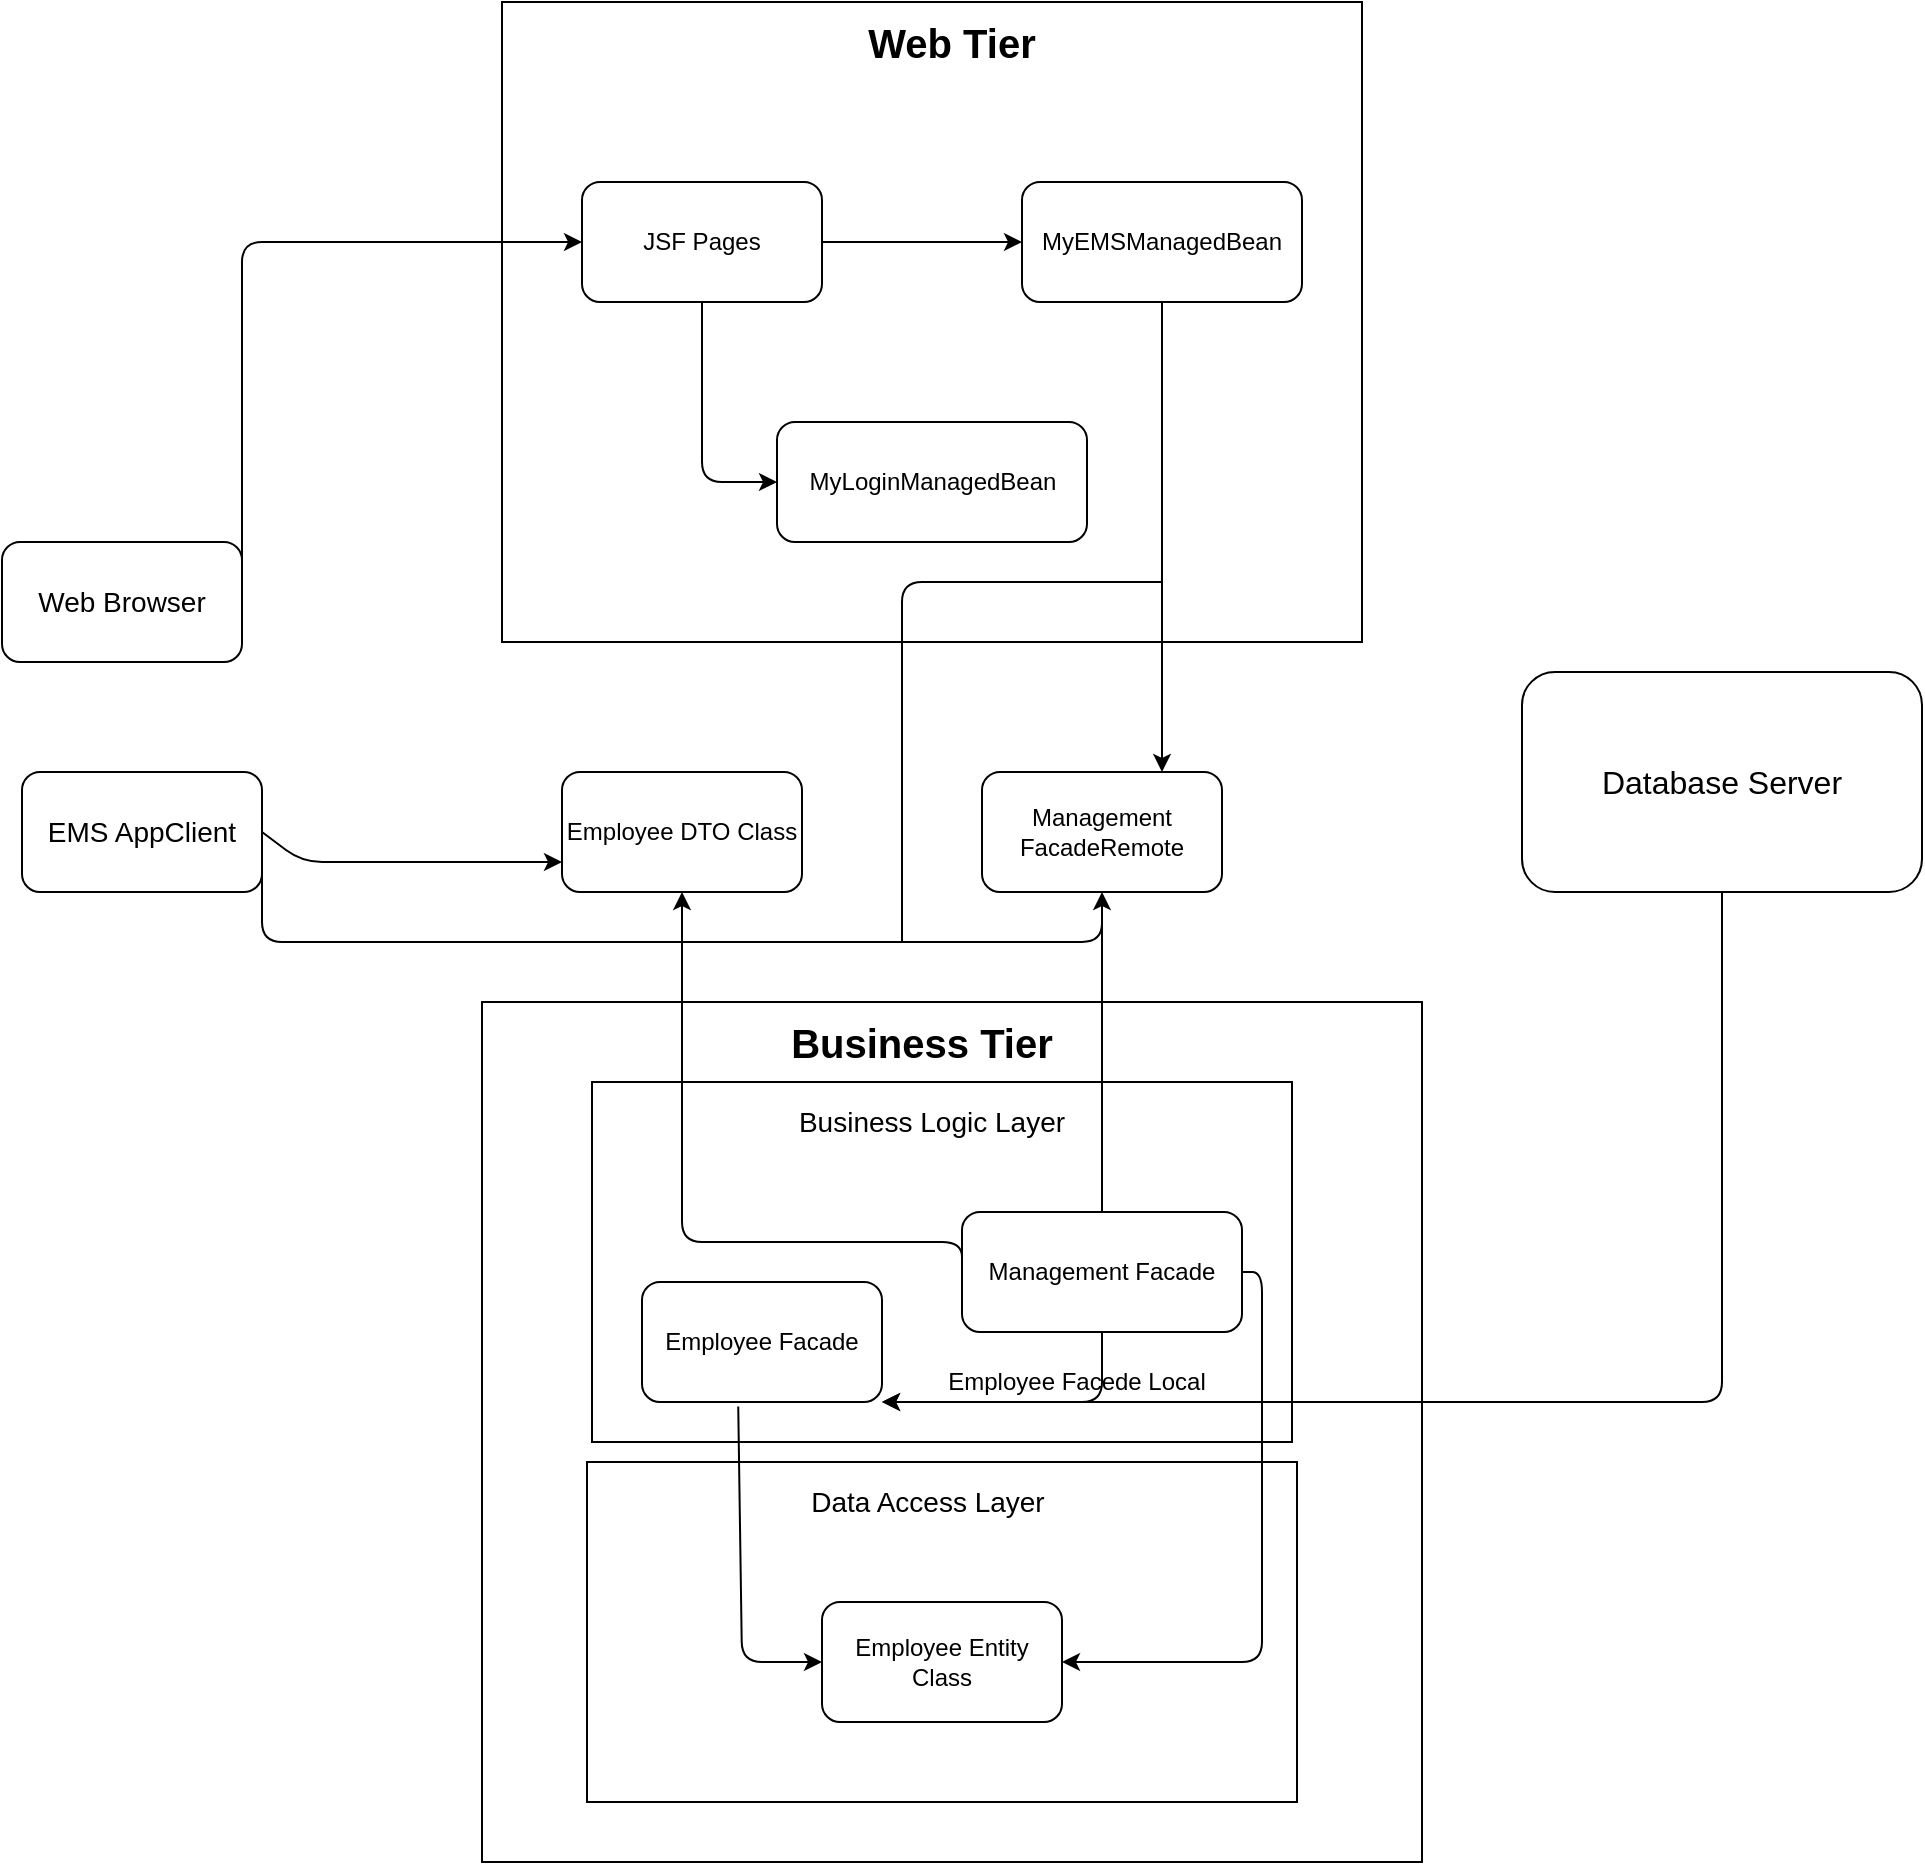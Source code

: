 <mxfile version="13.9.5" type="github">
  <diagram id="bU-rkM50nU7C-OBfJc22" name="Page-1">
    <mxGraphModel dx="2523" dy="898" grid="1" gridSize="10" guides="1" tooltips="1" connect="1" arrows="1" fold="1" page="1" pageScale="1" pageWidth="850" pageHeight="1100" math="0" shadow="0">
      <root>
        <mxCell id="0" />
        <mxCell id="1" parent="0" />
        <mxCell id="GNUwJiZWRJ2bfgCpsXZE-1" value="" style="rounded=0;whiteSpace=wrap;html=1;" parent="1" vertex="1">
          <mxGeometry x="40" y="50" width="430" height="320" as="geometry" />
        </mxCell>
        <mxCell id="GNUwJiZWRJ2bfgCpsXZE-2" value="" style="rounded=0;whiteSpace=wrap;html=1;" parent="1" vertex="1">
          <mxGeometry x="30" y="550" width="470" height="430" as="geometry" />
        </mxCell>
        <mxCell id="GNUwJiZWRJ2bfgCpsXZE-4" value="&lt;font style=&quot;font-size: 16px&quot;&gt;Database Server&lt;/font&gt;" style="rounded=1;whiteSpace=wrap;html=1;" parent="1" vertex="1">
          <mxGeometry x="550" y="385" width="200" height="110" as="geometry" />
        </mxCell>
        <mxCell id="GNUwJiZWRJ2bfgCpsXZE-5" value="&lt;font style=&quot;font-size: 14px&quot;&gt;EMS AppClient&lt;/font&gt;" style="rounded=1;whiteSpace=wrap;html=1;" parent="1" vertex="1">
          <mxGeometry x="-200" y="435" width="120" height="60" as="geometry" />
        </mxCell>
        <mxCell id="GNUwJiZWRJ2bfgCpsXZE-6" value="&lt;font style=&quot;font-size: 14px&quot;&gt;Web Browser&lt;/font&gt;" style="rounded=1;whiteSpace=wrap;html=1;" parent="1" vertex="1">
          <mxGeometry x="-210" y="320" width="120" height="60" as="geometry" />
        </mxCell>
        <mxCell id="GNUwJiZWRJ2bfgCpsXZE-7" value="JSF Pages" style="rounded=1;whiteSpace=wrap;html=1;" parent="1" vertex="1">
          <mxGeometry x="80" y="140" width="120" height="60" as="geometry" />
        </mxCell>
        <mxCell id="GNUwJiZWRJ2bfgCpsXZE-8" value="&lt;b&gt;&lt;font style=&quot;font-size: 20px&quot;&gt;Web Tier&lt;/font&gt;&lt;/b&gt;" style="text;html=1;strokeColor=none;fillColor=none;align=center;verticalAlign=middle;whiteSpace=wrap;rounded=0;" parent="1" vertex="1">
          <mxGeometry x="215" y="60" width="100" height="20" as="geometry" />
        </mxCell>
        <mxCell id="GNUwJiZWRJ2bfgCpsXZE-9" value="&lt;b&gt;&lt;font style=&quot;font-size: 20px&quot;&gt;Business Tier&lt;/font&gt;&lt;/b&gt;" style="text;html=1;strokeColor=none;fillColor=none;align=center;verticalAlign=middle;whiteSpace=wrap;rounded=0;" parent="1" vertex="1">
          <mxGeometry x="180" y="560" width="140" height="20" as="geometry" />
        </mxCell>
        <mxCell id="GNUwJiZWRJ2bfgCpsXZE-10" value="MyEMSManagedBean" style="rounded=1;whiteSpace=wrap;html=1;" parent="1" vertex="1">
          <mxGeometry x="300" y="140" width="140" height="60" as="geometry" />
        </mxCell>
        <mxCell id="GNUwJiZWRJ2bfgCpsXZE-11" value="MyLoginManagedBean" style="rounded=1;whiteSpace=wrap;html=1;" parent="1" vertex="1">
          <mxGeometry x="177.5" y="260" width="155" height="60" as="geometry" />
        </mxCell>
        <mxCell id="GNUwJiZWRJ2bfgCpsXZE-12" value="" style="rounded=0;whiteSpace=wrap;html=1;" parent="1" vertex="1">
          <mxGeometry x="85" y="590" width="350" height="180" as="geometry" />
        </mxCell>
        <mxCell id="GNUwJiZWRJ2bfgCpsXZE-13" value="Management Facade" style="rounded=1;whiteSpace=wrap;html=1;" parent="1" vertex="1">
          <mxGeometry x="270" y="655" width="140" height="60" as="geometry" />
        </mxCell>
        <mxCell id="GNUwJiZWRJ2bfgCpsXZE-14" value="Employee Facade" style="rounded=1;whiteSpace=wrap;html=1;" parent="1" vertex="1">
          <mxGeometry x="110" y="690" width="120" height="60" as="geometry" />
        </mxCell>
        <mxCell id="GNUwJiZWRJ2bfgCpsXZE-16" value="" style="rounded=0;whiteSpace=wrap;html=1;" parent="1" vertex="1">
          <mxGeometry x="82.5" y="780" width="355" height="170" as="geometry" />
        </mxCell>
        <mxCell id="GNUwJiZWRJ2bfgCpsXZE-17" value="&lt;font style=&quot;font-size: 14px&quot;&gt;Business Logic Layer&lt;/font&gt;" style="text;html=1;strokeColor=none;fillColor=none;align=center;verticalAlign=middle;whiteSpace=wrap;rounded=0;" parent="1" vertex="1">
          <mxGeometry x="180" y="600" width="150" height="20" as="geometry" />
        </mxCell>
        <mxCell id="GNUwJiZWRJ2bfgCpsXZE-18" value="&lt;font style=&quot;font-size: 14px&quot;&gt;Data Access Layer&lt;/font&gt;" style="text;html=1;strokeColor=none;fillColor=none;align=center;verticalAlign=middle;whiteSpace=wrap;rounded=0;" parent="1" vertex="1">
          <mxGeometry x="177.5" y="790" width="150" height="20" as="geometry" />
        </mxCell>
        <mxCell id="GNUwJiZWRJ2bfgCpsXZE-19" value="Employee Entity Class" style="rounded=1;whiteSpace=wrap;html=1;" parent="1" vertex="1">
          <mxGeometry x="200" y="850" width="120" height="60" as="geometry" />
        </mxCell>
        <mxCell id="GNUwJiZWRJ2bfgCpsXZE-20" value="Employee DTO Class" style="rounded=1;whiteSpace=wrap;html=1;" parent="1" vertex="1">
          <mxGeometry x="70" y="435" width="120" height="60" as="geometry" />
        </mxCell>
        <mxCell id="GNUwJiZWRJ2bfgCpsXZE-21" value="Management FacadeRemote" style="rounded=1;whiteSpace=wrap;html=1;" parent="1" vertex="1">
          <mxGeometry x="280" y="435" width="120" height="60" as="geometry" />
        </mxCell>
        <mxCell id="LxT4n3XR1Ago3gJ2Fbfe-1" value="" style="endArrow=classic;html=1;entryX=0;entryY=0.5;entryDx=0;entryDy=0;exitX=1;exitY=0.5;exitDx=0;exitDy=0;" edge="1" parent="1" source="GNUwJiZWRJ2bfgCpsXZE-6" target="GNUwJiZWRJ2bfgCpsXZE-7">
          <mxGeometry width="50" height="50" relative="1" as="geometry">
            <mxPoint x="-270" y="430" as="sourcePoint" />
            <mxPoint x="-220" y="380" as="targetPoint" />
            <Array as="points">
              <mxPoint x="-90" y="170" />
            </Array>
          </mxGeometry>
        </mxCell>
        <mxCell id="LxT4n3XR1Ago3gJ2Fbfe-2" value="" style="endArrow=classic;html=1;entryX=0;entryY=0.5;entryDx=0;entryDy=0;exitX=0.5;exitY=1;exitDx=0;exitDy=0;" edge="1" parent="1" source="GNUwJiZWRJ2bfgCpsXZE-7" target="GNUwJiZWRJ2bfgCpsXZE-11">
          <mxGeometry width="50" height="50" relative="1" as="geometry">
            <mxPoint x="-160" y="480" as="sourcePoint" />
            <mxPoint x="-110" y="430" as="targetPoint" />
            <Array as="points">
              <mxPoint x="140" y="260" />
              <mxPoint x="140" y="290" />
            </Array>
          </mxGeometry>
        </mxCell>
        <mxCell id="LxT4n3XR1Ago3gJ2Fbfe-3" value="" style="endArrow=classic;html=1;exitX=1;exitY=0.5;exitDx=0;exitDy=0;entryX=0.5;entryY=1;entryDx=0;entryDy=0;" edge="1" parent="1" source="GNUwJiZWRJ2bfgCpsXZE-5" target="GNUwJiZWRJ2bfgCpsXZE-21">
          <mxGeometry width="50" height="50" relative="1" as="geometry">
            <mxPoint x="-20" y="470" as="sourcePoint" />
            <mxPoint x="30" y="420" as="targetPoint" />
            <Array as="points">
              <mxPoint x="-80" y="520" />
              <mxPoint x="30" y="520" />
              <mxPoint x="340" y="520" />
            </Array>
          </mxGeometry>
        </mxCell>
        <mxCell id="LxT4n3XR1Ago3gJ2Fbfe-4" value="" style="endArrow=classic;html=1;exitX=1;exitY=0.5;exitDx=0;exitDy=0;entryX=0;entryY=0.75;entryDx=0;entryDy=0;" edge="1" parent="1" source="GNUwJiZWRJ2bfgCpsXZE-5" target="GNUwJiZWRJ2bfgCpsXZE-20">
          <mxGeometry width="50" height="50" relative="1" as="geometry">
            <mxPoint x="-110" y="570" as="sourcePoint" />
            <mxPoint x="-60" y="520" as="targetPoint" />
            <Array as="points">
              <mxPoint x="-60" y="480" />
            </Array>
          </mxGeometry>
        </mxCell>
        <mxCell id="LxT4n3XR1Ago3gJ2Fbfe-5" value="" style="endArrow=none;html=1;" edge="1" parent="1">
          <mxGeometry width="50" height="50" relative="1" as="geometry">
            <mxPoint x="240" y="520" as="sourcePoint" />
            <mxPoint x="370" y="340" as="targetPoint" />
            <Array as="points">
              <mxPoint x="240" y="340" />
            </Array>
          </mxGeometry>
        </mxCell>
        <mxCell id="LxT4n3XR1Ago3gJ2Fbfe-6" value="" style="endArrow=classic;html=1;exitX=1;exitY=0.5;exitDx=0;exitDy=0;entryX=0;entryY=0.5;entryDx=0;entryDy=0;" edge="1" parent="1" source="GNUwJiZWRJ2bfgCpsXZE-7" target="GNUwJiZWRJ2bfgCpsXZE-10">
          <mxGeometry width="50" height="50" relative="1" as="geometry">
            <mxPoint x="-100" y="650" as="sourcePoint" />
            <mxPoint x="-50" y="600" as="targetPoint" />
          </mxGeometry>
        </mxCell>
        <mxCell id="LxT4n3XR1Ago3gJ2Fbfe-7" value="" style="endArrow=classic;html=1;exitX=0.5;exitY=1;exitDx=0;exitDy=0;entryX=0.75;entryY=0;entryDx=0;entryDy=0;" edge="1" parent="1" source="GNUwJiZWRJ2bfgCpsXZE-10" target="GNUwJiZWRJ2bfgCpsXZE-21">
          <mxGeometry width="50" height="50" relative="1" as="geometry">
            <mxPoint x="-150" y="740" as="sourcePoint" />
            <mxPoint x="-100" y="690" as="targetPoint" />
          </mxGeometry>
        </mxCell>
        <mxCell id="LxT4n3XR1Ago3gJ2Fbfe-9" value="" style="endArrow=none;html=1;exitX=0.5;exitY=0;exitDx=0;exitDy=0;" edge="1" parent="1" source="GNUwJiZWRJ2bfgCpsXZE-13">
          <mxGeometry width="50" height="50" relative="1" as="geometry">
            <mxPoint x="570" y="660" as="sourcePoint" />
            <mxPoint x="340" y="500" as="targetPoint" />
          </mxGeometry>
        </mxCell>
        <mxCell id="LxT4n3XR1Ago3gJ2Fbfe-10" value="" style="endArrow=classic;html=1;entryX=0;entryY=0.5;entryDx=0;entryDy=0;exitX=0.401;exitY=1.038;exitDx=0;exitDy=0;exitPerimeter=0;" edge="1" parent="1" source="GNUwJiZWRJ2bfgCpsXZE-14" target="GNUwJiZWRJ2bfgCpsXZE-19">
          <mxGeometry width="50" height="50" relative="1" as="geometry">
            <mxPoint x="-140" y="760" as="sourcePoint" />
            <mxPoint x="-90" y="710" as="targetPoint" />
            <Array as="points">
              <mxPoint x="160" y="880" />
            </Array>
          </mxGeometry>
        </mxCell>
        <mxCell id="LxT4n3XR1Ago3gJ2Fbfe-11" value="" style="endArrow=classic;html=1;exitX=1;exitY=0.5;exitDx=0;exitDy=0;entryX=1;entryY=0.5;entryDx=0;entryDy=0;" edge="1" parent="1" source="GNUwJiZWRJ2bfgCpsXZE-13" target="GNUwJiZWRJ2bfgCpsXZE-19">
          <mxGeometry width="50" height="50" relative="1" as="geometry">
            <mxPoint x="-110" y="880" as="sourcePoint" />
            <mxPoint x="-60" y="830" as="targetPoint" />
            <Array as="points">
              <mxPoint x="420" y="685" />
              <mxPoint x="420" y="880" />
            </Array>
          </mxGeometry>
        </mxCell>
        <mxCell id="LxT4n3XR1Ago3gJ2Fbfe-12" value="" style="endArrow=classic;html=1;entryX=0.5;entryY=1;entryDx=0;entryDy=0;exitX=0;exitY=0.5;exitDx=0;exitDy=0;" edge="1" parent="1" source="GNUwJiZWRJ2bfgCpsXZE-13" target="GNUwJiZWRJ2bfgCpsXZE-20">
          <mxGeometry width="50" height="50" relative="1" as="geometry">
            <mxPoint x="-140" y="780" as="sourcePoint" />
            <mxPoint x="-90" y="730" as="targetPoint" />
            <Array as="points">
              <mxPoint x="270" y="670" />
              <mxPoint x="170" y="670" />
              <mxPoint x="130" y="670" />
            </Array>
          </mxGeometry>
        </mxCell>
        <mxCell id="LxT4n3XR1Ago3gJ2Fbfe-13" value="" style="endArrow=classic;html=1;exitX=0.5;exitY=1;exitDx=0;exitDy=0;entryX=1;entryY=1;entryDx=0;entryDy=0;" edge="1" parent="1" source="GNUwJiZWRJ2bfgCpsXZE-13" target="GNUwJiZWRJ2bfgCpsXZE-14">
          <mxGeometry width="50" height="50" relative="1" as="geometry">
            <mxPoint x="-130" y="860" as="sourcePoint" />
            <mxPoint x="-80" y="810" as="targetPoint" />
            <Array as="points">
              <mxPoint x="340" y="750" />
            </Array>
          </mxGeometry>
        </mxCell>
        <mxCell id="LxT4n3XR1Ago3gJ2Fbfe-14" value="" style="endArrow=classic;html=1;entryX=1;entryY=1;entryDx=0;entryDy=0;exitX=0.5;exitY=1;exitDx=0;exitDy=0;" edge="1" parent="1" source="GNUwJiZWRJ2bfgCpsXZE-4" target="GNUwJiZWRJ2bfgCpsXZE-14">
          <mxGeometry width="50" height="50" relative="1" as="geometry">
            <mxPoint x="700" y="700" as="sourcePoint" />
            <mxPoint x="750" y="650" as="targetPoint" />
            <Array as="points">
              <mxPoint x="650" y="750" />
            </Array>
          </mxGeometry>
        </mxCell>
        <mxCell id="LxT4n3XR1Ago3gJ2Fbfe-15" value="Employee Facede Local" style="text;html=1;strokeColor=none;fillColor=none;align=center;verticalAlign=middle;whiteSpace=wrap;rounded=0;" vertex="1" parent="1">
          <mxGeometry x="255" y="730" width="145" height="20" as="geometry" />
        </mxCell>
      </root>
    </mxGraphModel>
  </diagram>
</mxfile>
